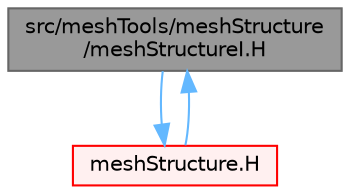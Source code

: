 digraph "src/meshTools/meshStructure/meshStructureI.H"
{
 // LATEX_PDF_SIZE
  bgcolor="transparent";
  edge [fontname=Helvetica,fontsize=10,labelfontname=Helvetica,labelfontsize=10];
  node [fontname=Helvetica,fontsize=10,shape=box,height=0.2,width=0.4];
  Node1 [id="Node000001",label="src/meshTools/meshStructure\l/meshStructureI.H",height=0.2,width=0.4,color="gray40", fillcolor="grey60", style="filled", fontcolor="black",tooltip=" "];
  Node1 -> Node2 [id="edge1_Node000001_Node000002",color="steelblue1",style="solid",tooltip=" "];
  Node2 [id="Node000002",label="meshStructure.H",height=0.2,width=0.4,color="red", fillcolor="#FFF0F0", style="filled",URL="$meshStructure_8H.html",tooltip=" "];
  Node2 -> Node1 [id="edge2_Node000002_Node000001",color="steelblue1",style="solid",tooltip=" "];
}
